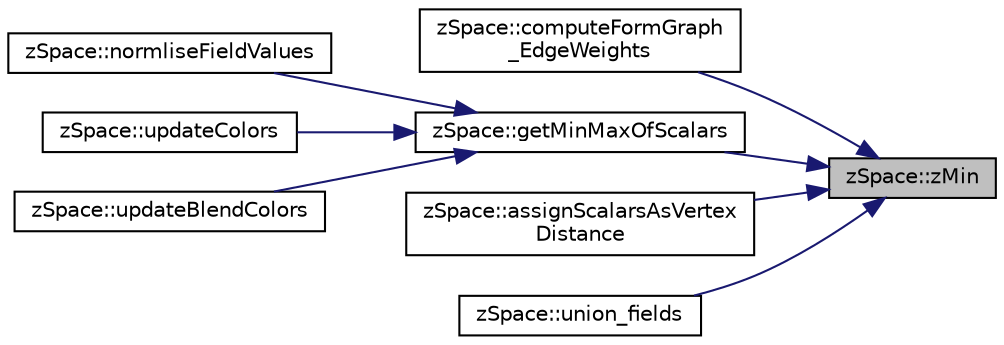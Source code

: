 digraph "zSpace::zMin"
{
 // LATEX_PDF_SIZE
  edge [fontname="Helvetica",fontsize="10",labelfontname="Helvetica",labelfontsize="10"];
  node [fontname="Helvetica",fontsize="10",shape=record];
  rankdir="RL";
  Node85 [label="zSpace::zMin",height=0.2,width=0.4,color="black", fillcolor="grey75", style="filled", fontcolor="black",tooltip="This method returns the minimum of the two input values."];
  Node85 -> Node86 [dir="back",color="midnightblue",fontsize="10",style="solid",fontname="Helvetica"];
  Node86 [label="zSpace::computeFormGraph\l_EdgeWeights",height=0.2,width=0.4,color="black", fillcolor="white", style="filled",URL="$group__z_polytopal.html#ga99afc82e0233ac5ab8729972e84b4d31",tooltip="This method computes the form graph edge weights based on the force volume mesh face areas."];
  Node85 -> Node87 [dir="back",color="midnightblue",fontsize="10",style="solid",fontname="Helvetica"];
  Node87 [label="zSpace::getMinMaxOfScalars",height=0.2,width=0.4,color="black", fillcolor="white", style="filled",URL="$group__z_field_utilities.html#ga5d75c34363b99eb5b570e2f7a5b1cfee",tooltip="This method computes the min and max scalar values at the given Scalars buffer."];
  Node87 -> Node88 [dir="back",color="midnightblue",fontsize="10",style="solid",fontname="Helvetica"];
  Node88 [label="zSpace::normliseFieldValues",height=0.2,width=0.4,color="black", fillcolor="white", style="filled",URL="$group__z_field_utilities.html#ga3562174b938ab9f400600f63be4bed17",tooltip="This method normalises the field values."];
  Node87 -> Node89 [dir="back",color="midnightblue",fontsize="10",style="solid",fontname="Helvetica"];
  Node89 [label="zSpace::updateColors",height=0.2,width=0.4,color="black", fillcolor="white", style="filled",URL="$group__z_field2_d_utilities.html#ga2b8f595bd1fccaa3086c7d841f3137c7",tooltip="This method updates the color values of the field mesh based on the scalar values...."];
  Node87 -> Node90 [dir="back",color="midnightblue",fontsize="10",style="solid",fontname="Helvetica"];
  Node90 [label="zSpace::updateBlendColors",height=0.2,width=0.4,color="black", fillcolor="white", style="filled",URL="$group__z_field2_d_utilities.html#ga98c941196d269404150977048849513f",tooltip="This method updates the color values of the field mesh based on the scalar values."];
  Node85 -> Node91 [dir="back",color="midnightblue",fontsize="10",style="solid",fontname="Helvetica"];
  Node91 [label="zSpace::assignScalarsAsVertex\lDistance",height=0.2,width=0.4,color="black", fillcolor="white", style="filled",URL="$group__z_field2_d_utilities.html#ga6fcca173932ddf0922fd415c2afb8feb",tooltip="This method creates a vertex distance Field from the input vector of zVector positions."];
  Node85 -> Node92 [dir="back",color="midnightblue",fontsize="10",style="solid",fontname="Helvetica"];
  Node92 [label="zSpace::union_fields",height=0.2,width=0.4,color="black", fillcolor="white", style="filled",URL="$group__z_field2_d_utilities.html#ga7d4d52c331c2d6228ec3830586e24b44",tooltip="This method creates a union of the fields at the input buffers and stores them in the result buffer."];
}
